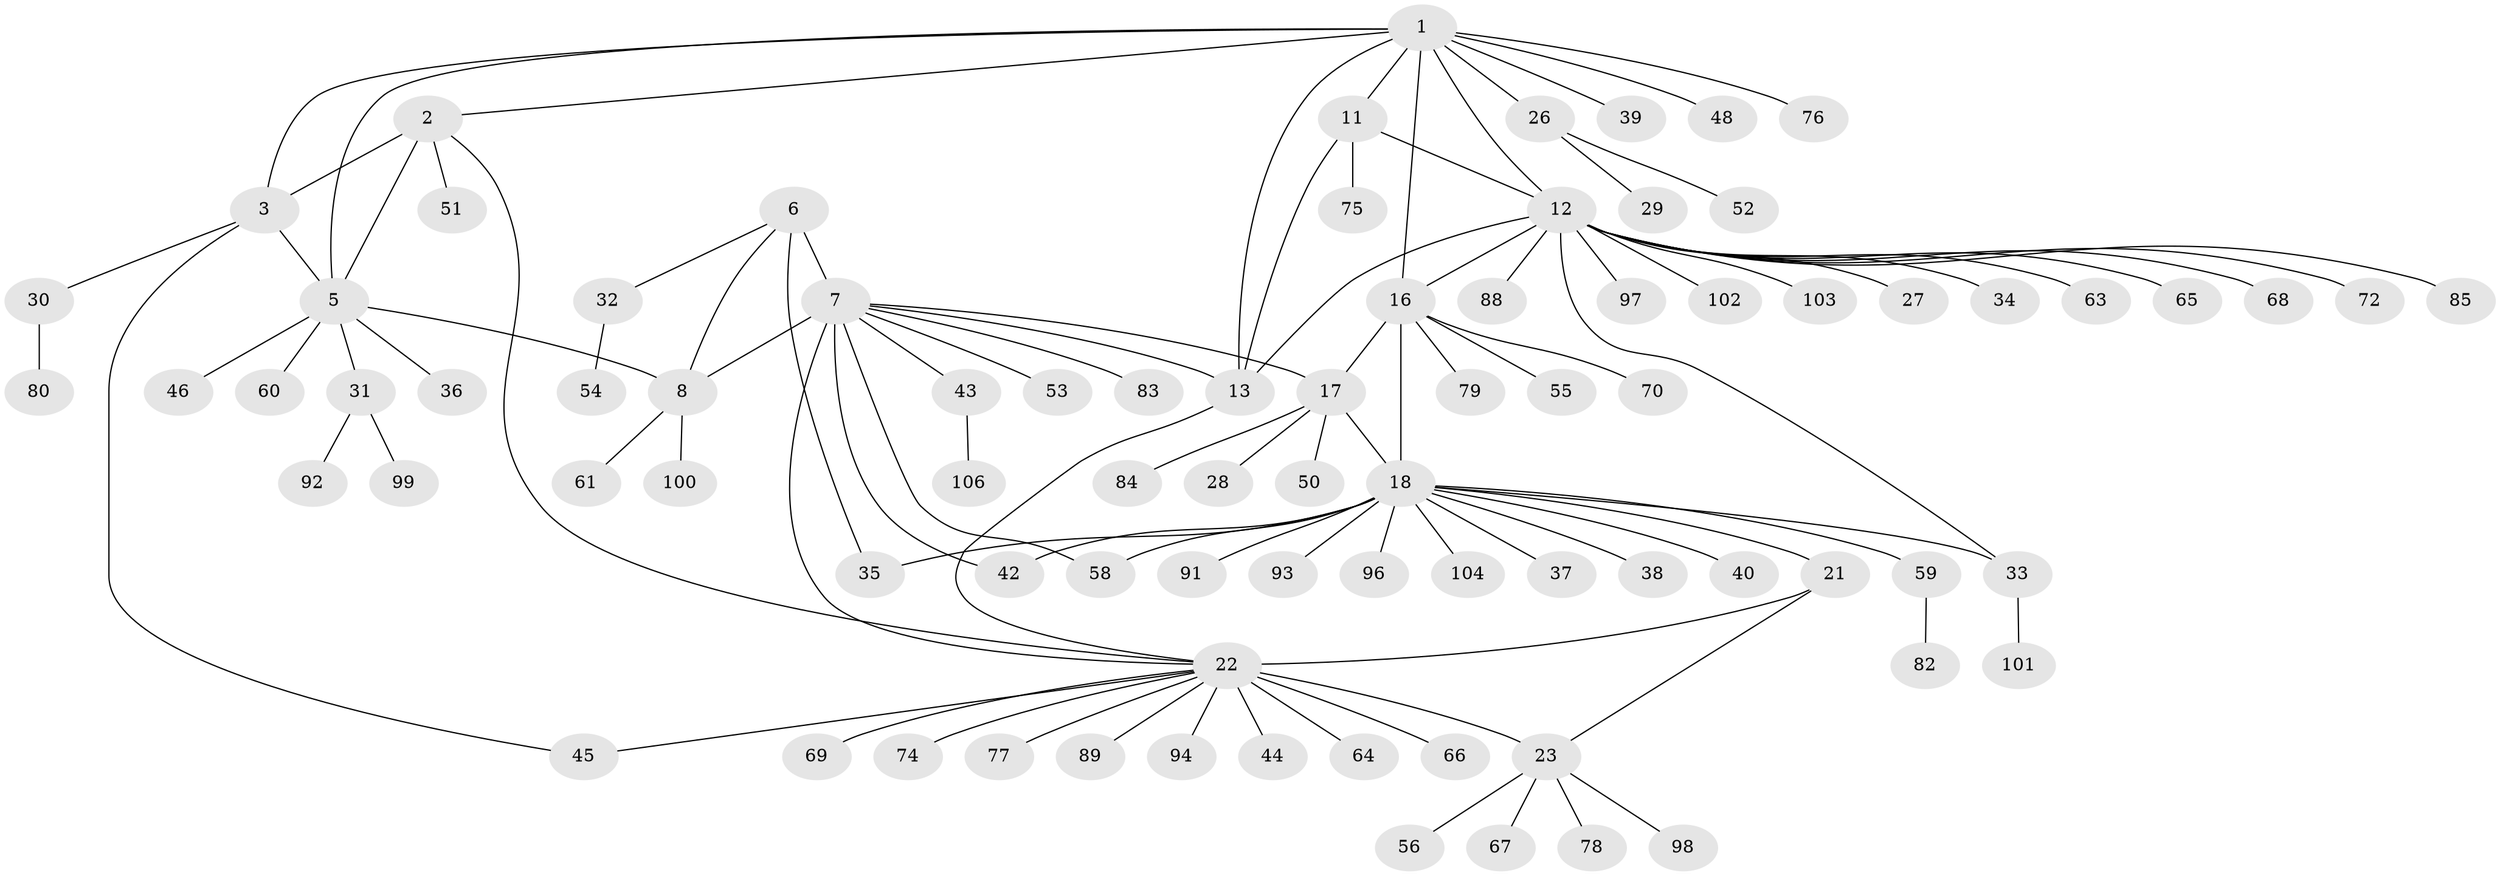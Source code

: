 // Generated by graph-tools (version 1.1) at 2025/52/02/27/25 19:52:17]
// undirected, 84 vertices, 103 edges
graph export_dot {
graph [start="1"]
  node [color=gray90,style=filled];
  1 [super="+15"];
  2;
  3 [super="+4"];
  5 [super="+73"];
  6 [super="+10"];
  7 [super="+9"];
  8 [super="+81"];
  11 [super="+57"];
  12 [super="+14"];
  13 [super="+87"];
  16 [super="+20"];
  17 [super="+62"];
  18 [super="+19"];
  21;
  22 [super="+25"];
  23 [super="+24"];
  26;
  27;
  28;
  29 [super="+86"];
  30;
  31 [super="+71"];
  32 [super="+41"];
  33 [super="+49"];
  34;
  35;
  36;
  37;
  38;
  39;
  40;
  42 [super="+95"];
  43;
  44;
  45 [super="+47"];
  46;
  48;
  50;
  51 [super="+90"];
  52;
  53;
  54;
  55;
  56;
  58;
  59;
  60;
  61;
  63;
  64;
  65;
  66;
  67;
  68;
  69;
  70;
  72;
  74;
  75;
  76;
  77;
  78;
  79;
  80;
  82;
  83;
  84;
  85;
  88;
  89;
  91 [super="+105"];
  92;
  93;
  94;
  96;
  97;
  98;
  99;
  100;
  101;
  102;
  103;
  104;
  106;
  1 -- 2;
  1 -- 3 [weight=2];
  1 -- 5;
  1 -- 16;
  1 -- 39;
  1 -- 48;
  1 -- 76;
  1 -- 26;
  1 -- 11;
  1 -- 12 [weight=2];
  1 -- 13;
  2 -- 3 [weight=2];
  2 -- 5;
  2 -- 51;
  2 -- 22;
  3 -- 5 [weight=2];
  3 -- 30;
  3 -- 45;
  5 -- 8;
  5 -- 31;
  5 -- 36;
  5 -- 46;
  5 -- 60;
  6 -- 7 [weight=4];
  6 -- 8 [weight=2];
  6 -- 35;
  6 -- 32;
  7 -- 8 [weight=2];
  7 -- 43;
  7 -- 42;
  7 -- 13;
  7 -- 17;
  7 -- 83;
  7 -- 53;
  7 -- 22;
  7 -- 58;
  8 -- 61;
  8 -- 100;
  11 -- 12 [weight=2];
  11 -- 13;
  11 -- 75;
  12 -- 13 [weight=2];
  12 -- 16;
  12 -- 34;
  12 -- 65;
  12 -- 68;
  12 -- 85;
  12 -- 103;
  12 -- 33;
  12 -- 97;
  12 -- 102;
  12 -- 72;
  12 -- 88;
  12 -- 27;
  12 -- 63;
  13 -- 22;
  16 -- 17 [weight=2];
  16 -- 18 [weight=4];
  16 -- 55;
  16 -- 70;
  16 -- 79;
  17 -- 18 [weight=2];
  17 -- 28;
  17 -- 50;
  17 -- 84;
  18 -- 37;
  18 -- 38;
  18 -- 59;
  18 -- 93;
  18 -- 96;
  18 -- 35;
  18 -- 40;
  18 -- 104;
  18 -- 42;
  18 -- 21;
  18 -- 58;
  18 -- 91;
  18 -- 33;
  21 -- 22 [weight=2];
  21 -- 23 [weight=2];
  22 -- 23 [weight=4];
  22 -- 66;
  22 -- 74;
  22 -- 77;
  22 -- 89;
  22 -- 64;
  22 -- 69;
  22 -- 44;
  22 -- 45;
  22 -- 94;
  23 -- 56;
  23 -- 67;
  23 -- 78;
  23 -- 98;
  26 -- 29;
  26 -- 52;
  30 -- 80;
  31 -- 99;
  31 -- 92;
  32 -- 54;
  33 -- 101;
  43 -- 106;
  59 -- 82;
}

